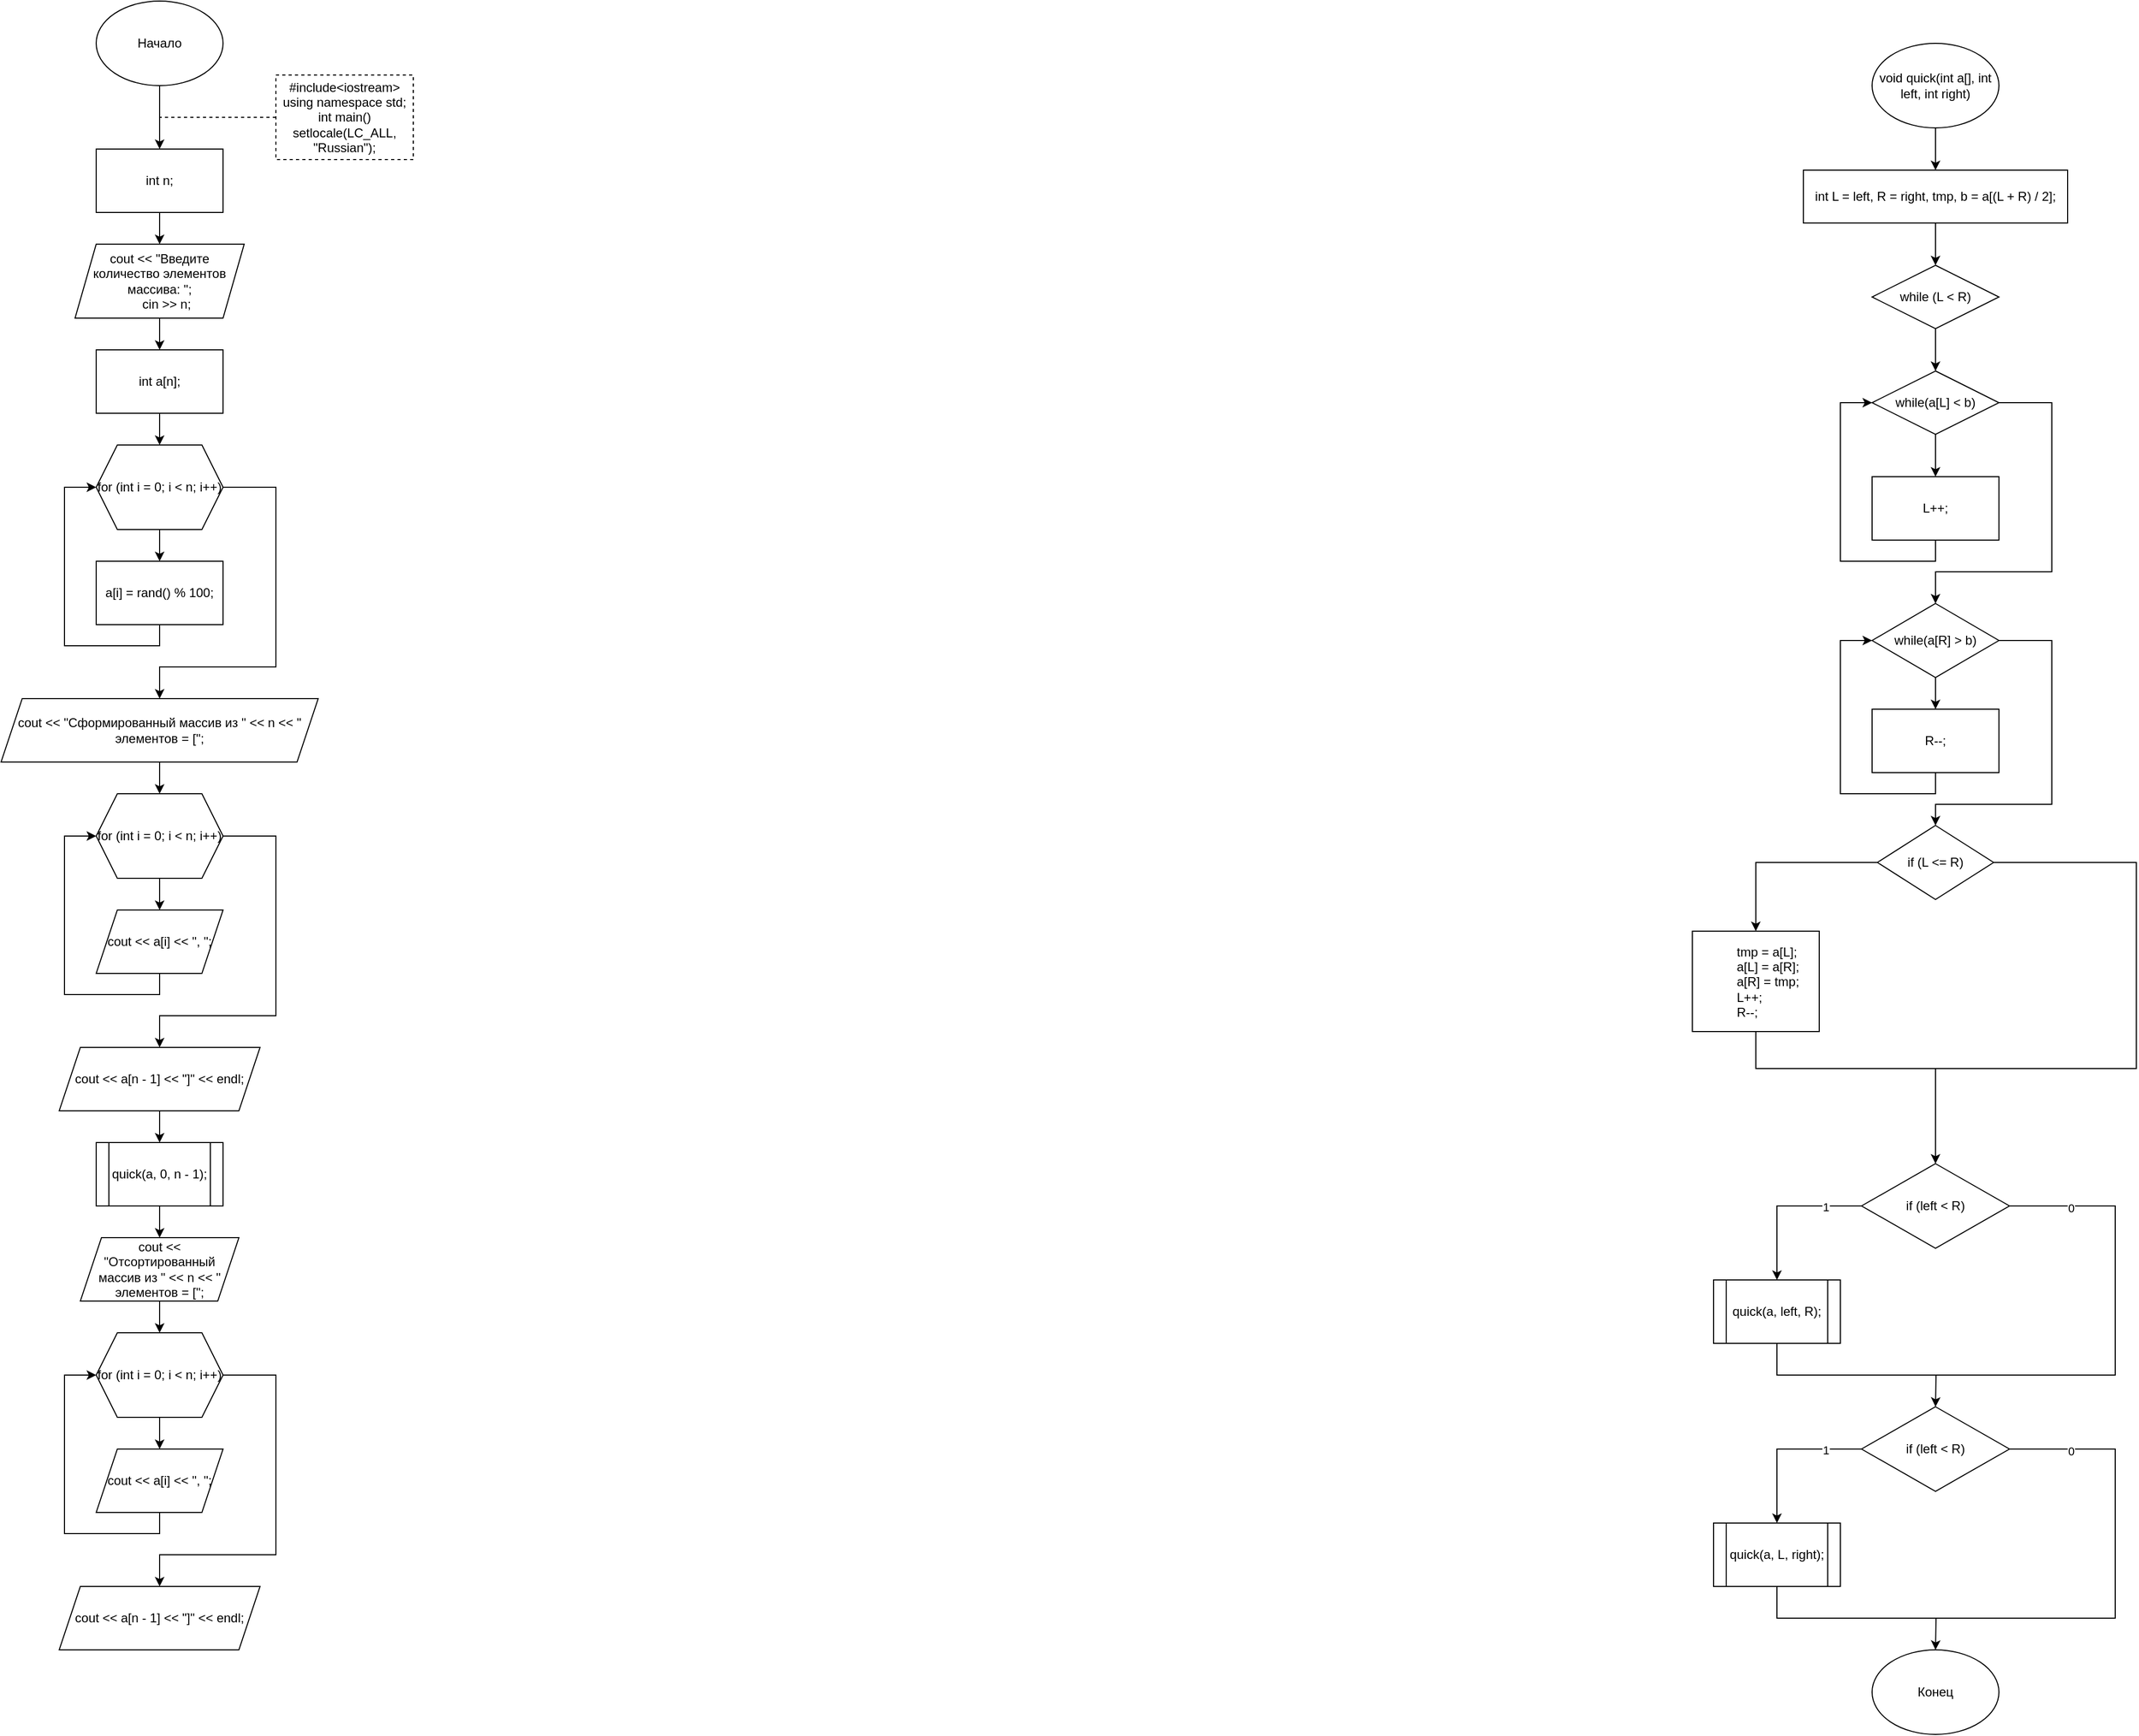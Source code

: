 <mxfile version="15.7.3" type="device"><diagram id="1Yac2J5C8sGvsy_Wsy27" name="Страница 1"><mxGraphModel dx="3673" dy="3017" grid="1" gridSize="10" guides="1" tooltips="1" connect="1" arrows="1" fold="1" page="1" pageScale="1" pageWidth="3300" pageHeight="4681" math="0" shadow="0"><root><mxCell id="0"/><mxCell id="1" parent="0"/><mxCell id="XAWHjFV3cMK2EFe53knv-2" value="" style="edgeStyle=orthogonalEdgeStyle;rounded=0;orthogonalLoop=1;jettySize=auto;html=1;" edge="1" parent="1" source="XAWHjFV3cMK2EFe53knv-3" target="XAWHjFV3cMK2EFe53knv-5"><mxGeometry relative="1" as="geometry"/></mxCell><mxCell id="XAWHjFV3cMK2EFe53knv-3" value="Начало" style="ellipse;whiteSpace=wrap;html=1;" vertex="1" parent="1"><mxGeometry x="350" y="70" width="120" height="80" as="geometry"/></mxCell><mxCell id="XAWHjFV3cMK2EFe53knv-4" value="" style="edgeStyle=orthogonalEdgeStyle;rounded=0;orthogonalLoop=1;jettySize=auto;html=1;" edge="1" parent="1" source="XAWHjFV3cMK2EFe53knv-5" target="XAWHjFV3cMK2EFe53knv-8"><mxGeometry relative="1" as="geometry"/></mxCell><mxCell id="XAWHjFV3cMK2EFe53knv-5" value="&lt;span&gt;&#9;&lt;/span&gt;int n;" style="rounded=0;whiteSpace=wrap;html=1;" vertex="1" parent="1"><mxGeometry x="350" y="210" width="120" height="60" as="geometry"/></mxCell><mxCell id="XAWHjFV3cMK2EFe53knv-6" value="&lt;div&gt;#include&amp;lt;iostream&amp;gt;&lt;/div&gt;&lt;div&gt;using namespace std;&lt;/div&gt;&lt;div&gt;int main()&lt;/div&gt;&lt;div&gt;setlocale(LC_ALL, &quot;Russian&quot;);&lt;/div&gt;" style="rounded=0;whiteSpace=wrap;html=1;dashed=1;" vertex="1" parent="1"><mxGeometry x="520" y="140" width="130" height="80" as="geometry"/></mxCell><mxCell id="XAWHjFV3cMK2EFe53knv-7" value="" style="endArrow=none;dashed=1;html=1;rounded=0;exitX=0;exitY=0.5;exitDx=0;exitDy=0;" edge="1" parent="1" source="XAWHjFV3cMK2EFe53knv-6"><mxGeometry width="50" height="50" relative="1" as="geometry"><mxPoint x="400" y="500" as="sourcePoint"/><mxPoint x="410" y="180" as="targetPoint"/></mxGeometry></mxCell><mxCell id="XAWHjFV3cMK2EFe53knv-22" value="" style="edgeStyle=orthogonalEdgeStyle;rounded=0;orthogonalLoop=1;jettySize=auto;html=1;" edge="1" parent="1" source="XAWHjFV3cMK2EFe53knv-8" target="XAWHjFV3cMK2EFe53knv-21"><mxGeometry relative="1" as="geometry"/></mxCell><mxCell id="XAWHjFV3cMK2EFe53knv-8" value="&lt;div&gt;cout &amp;lt;&amp;lt; &quot;Введите количество элементов массива: &quot;;&lt;/div&gt;&lt;div&gt;&amp;nbsp; &amp;nbsp; cin &amp;gt;&amp;gt; n;&lt;/div&gt;" style="shape=parallelogram;perimeter=parallelogramPerimeter;whiteSpace=wrap;html=1;fixedSize=1;" vertex="1" parent="1"><mxGeometry x="330" y="300" width="160" height="70" as="geometry"/></mxCell><mxCell id="XAWHjFV3cMK2EFe53knv-24" value="" style="edgeStyle=orthogonalEdgeStyle;rounded=0;orthogonalLoop=1;jettySize=auto;html=1;" edge="1" parent="1" source="XAWHjFV3cMK2EFe53knv-21" target="XAWHjFV3cMK2EFe53knv-23"><mxGeometry relative="1" as="geometry"/></mxCell><mxCell id="XAWHjFV3cMK2EFe53knv-21" value="int a[n];" style="whiteSpace=wrap;html=1;" vertex="1" parent="1"><mxGeometry x="350" y="400" width="120" height="60" as="geometry"/></mxCell><mxCell id="XAWHjFV3cMK2EFe53knv-26" value="" style="edgeStyle=orthogonalEdgeStyle;rounded=0;orthogonalLoop=1;jettySize=auto;html=1;" edge="1" parent="1" source="XAWHjFV3cMK2EFe53knv-23" target="XAWHjFV3cMK2EFe53knv-25"><mxGeometry relative="1" as="geometry"/></mxCell><mxCell id="XAWHjFV3cMK2EFe53knv-29" style="edgeStyle=orthogonalEdgeStyle;rounded=0;orthogonalLoop=1;jettySize=auto;html=1;entryX=0.5;entryY=0;entryDx=0;entryDy=0;" edge="1" parent="1" source="XAWHjFV3cMK2EFe53knv-23" target="XAWHjFV3cMK2EFe53knv-28"><mxGeometry relative="1" as="geometry"><Array as="points"><mxPoint x="520" y="530"/><mxPoint x="520" y="700"/><mxPoint x="410" y="700"/></Array></mxGeometry></mxCell><mxCell id="XAWHjFV3cMK2EFe53knv-23" value="for (int i = 0; i &amp;lt; n; i++)" style="shape=hexagon;perimeter=hexagonPerimeter2;whiteSpace=wrap;html=1;fixedSize=1;" vertex="1" parent="1"><mxGeometry x="350" y="490" width="120" height="80" as="geometry"/></mxCell><mxCell id="XAWHjFV3cMK2EFe53knv-27" style="edgeStyle=orthogonalEdgeStyle;rounded=0;orthogonalLoop=1;jettySize=auto;html=1;entryX=0;entryY=0.5;entryDx=0;entryDy=0;" edge="1" parent="1" source="XAWHjFV3cMK2EFe53knv-25" target="XAWHjFV3cMK2EFe53knv-23"><mxGeometry relative="1" as="geometry"><Array as="points"><mxPoint x="410" y="680"/><mxPoint x="320" y="680"/><mxPoint x="320" y="530"/></Array></mxGeometry></mxCell><mxCell id="XAWHjFV3cMK2EFe53knv-25" value="a[i] = rand() % 100;" style="rounded=0;whiteSpace=wrap;html=1;" vertex="1" parent="1"><mxGeometry x="350" y="600" width="120" height="60" as="geometry"/></mxCell><mxCell id="XAWHjFV3cMK2EFe53knv-35" value="" style="edgeStyle=orthogonalEdgeStyle;rounded=0;orthogonalLoop=1;jettySize=auto;html=1;" edge="1" parent="1" source="XAWHjFV3cMK2EFe53knv-28" target="XAWHjFV3cMK2EFe53knv-32"><mxGeometry relative="1" as="geometry"/></mxCell><mxCell id="XAWHjFV3cMK2EFe53knv-28" value="cout &amp;lt;&amp;lt; &quot;Сформированный массив из &quot; &amp;lt;&amp;lt; n &amp;lt;&amp;lt; &quot; элементов = [&quot;;" style="shape=parallelogram;perimeter=parallelogramPerimeter;whiteSpace=wrap;html=1;fixedSize=1;" vertex="1" parent="1"><mxGeometry x="260" y="730" width="300" height="60" as="geometry"/></mxCell><mxCell id="XAWHjFV3cMK2EFe53knv-30" value="" style="edgeStyle=orthogonalEdgeStyle;rounded=0;orthogonalLoop=1;jettySize=auto;html=1;" edge="1" parent="1" source="XAWHjFV3cMK2EFe53knv-32"><mxGeometry relative="1" as="geometry"><mxPoint x="410" y="930" as="targetPoint"/></mxGeometry></mxCell><mxCell id="XAWHjFV3cMK2EFe53knv-31" style="edgeStyle=orthogonalEdgeStyle;rounded=0;orthogonalLoop=1;jettySize=auto;html=1;entryX=0.5;entryY=0;entryDx=0;entryDy=0;" edge="1" parent="1" source="XAWHjFV3cMK2EFe53knv-32"><mxGeometry relative="1" as="geometry"><mxPoint x="410" y="1060" as="targetPoint"/><Array as="points"><mxPoint x="520" y="860"/><mxPoint x="520" y="1030"/><mxPoint x="410" y="1030"/></Array></mxGeometry></mxCell><mxCell id="XAWHjFV3cMK2EFe53knv-32" value="for (int i = 0; i &amp;lt; n; i++)" style="shape=hexagon;perimeter=hexagonPerimeter2;whiteSpace=wrap;html=1;fixedSize=1;" vertex="1" parent="1"><mxGeometry x="350" y="820" width="120" height="80" as="geometry"/></mxCell><mxCell id="XAWHjFV3cMK2EFe53knv-33" style="edgeStyle=orthogonalEdgeStyle;rounded=0;orthogonalLoop=1;jettySize=auto;html=1;entryX=0;entryY=0.5;entryDx=0;entryDy=0;" edge="1" parent="1" target="XAWHjFV3cMK2EFe53knv-32"><mxGeometry relative="1" as="geometry"><Array as="points"><mxPoint x="410" y="1010"/><mxPoint x="320" y="1010"/><mxPoint x="320" y="860"/></Array><mxPoint x="410" y="990" as="sourcePoint"/></mxGeometry></mxCell><mxCell id="XAWHjFV3cMK2EFe53knv-36" value="cout &amp;lt;&amp;lt; a[i] &amp;lt;&amp;lt; &quot;, &quot;;" style="shape=parallelogram;perimeter=parallelogramPerimeter;whiteSpace=wrap;html=1;fixedSize=1;" vertex="1" parent="1"><mxGeometry x="350" y="930" width="120" height="60" as="geometry"/></mxCell><mxCell id="XAWHjFV3cMK2EFe53knv-39" value="" style="edgeStyle=orthogonalEdgeStyle;rounded=0;orthogonalLoop=1;jettySize=auto;html=1;" edge="1" parent="1" source="XAWHjFV3cMK2EFe53knv-37" target="XAWHjFV3cMK2EFe53knv-38"><mxGeometry relative="1" as="geometry"/></mxCell><mxCell id="XAWHjFV3cMK2EFe53knv-37" value="cout &amp;lt;&amp;lt; a[n - 1] &amp;lt;&amp;lt; &quot;]&quot; &amp;lt;&amp;lt; endl;" style="shape=parallelogram;perimeter=parallelogramPerimeter;whiteSpace=wrap;html=1;fixedSize=1;" vertex="1" parent="1"><mxGeometry x="315" y="1060" width="190" height="60" as="geometry"/></mxCell><mxCell id="XAWHjFV3cMK2EFe53knv-41" value="" style="edgeStyle=orthogonalEdgeStyle;rounded=0;orthogonalLoop=1;jettySize=auto;html=1;" edge="1" parent="1" source="XAWHjFV3cMK2EFe53knv-38" target="XAWHjFV3cMK2EFe53knv-40"><mxGeometry relative="1" as="geometry"/></mxCell><mxCell id="XAWHjFV3cMK2EFe53knv-38" value="quick(a, 0, n - 1);" style="shape=process;whiteSpace=wrap;html=1;backgroundOutline=1;" vertex="1" parent="1"><mxGeometry x="350" y="1150" width="120" height="60" as="geometry"/></mxCell><mxCell id="XAWHjFV3cMK2EFe53knv-48" value="" style="edgeStyle=orthogonalEdgeStyle;rounded=0;orthogonalLoop=1;jettySize=auto;html=1;" edge="1" parent="1" source="XAWHjFV3cMK2EFe53knv-40" target="XAWHjFV3cMK2EFe53knv-44"><mxGeometry relative="1" as="geometry"/></mxCell><mxCell id="XAWHjFV3cMK2EFe53knv-40" value="cout &amp;lt;&amp;lt; &quot;Отсортированный массив из &quot; &amp;lt;&amp;lt; n &amp;lt;&amp;lt; &quot; элементов = [&quot;;" style="shape=parallelogram;perimeter=parallelogramPerimeter;whiteSpace=wrap;html=1;fixedSize=1;" vertex="1" parent="1"><mxGeometry x="335" y="1240" width="150" height="60" as="geometry"/></mxCell><mxCell id="XAWHjFV3cMK2EFe53knv-42" value="" style="edgeStyle=orthogonalEdgeStyle;rounded=0;orthogonalLoop=1;jettySize=auto;html=1;" edge="1" parent="1" source="XAWHjFV3cMK2EFe53knv-44"><mxGeometry relative="1" as="geometry"><mxPoint x="410" y="1440" as="targetPoint"/></mxGeometry></mxCell><mxCell id="XAWHjFV3cMK2EFe53knv-43" style="edgeStyle=orthogonalEdgeStyle;rounded=0;orthogonalLoop=1;jettySize=auto;html=1;entryX=0.5;entryY=0;entryDx=0;entryDy=0;" edge="1" parent="1" source="XAWHjFV3cMK2EFe53knv-44"><mxGeometry relative="1" as="geometry"><mxPoint x="410" y="1570" as="targetPoint"/><Array as="points"><mxPoint x="520" y="1370"/><mxPoint x="520" y="1540"/><mxPoint x="410" y="1540"/></Array></mxGeometry></mxCell><mxCell id="XAWHjFV3cMK2EFe53knv-44" value="for (int i = 0; i &amp;lt; n; i++)" style="shape=hexagon;perimeter=hexagonPerimeter2;whiteSpace=wrap;html=1;fixedSize=1;" vertex="1" parent="1"><mxGeometry x="350" y="1330" width="120" height="80" as="geometry"/></mxCell><mxCell id="XAWHjFV3cMK2EFe53knv-45" style="edgeStyle=orthogonalEdgeStyle;rounded=0;orthogonalLoop=1;jettySize=auto;html=1;entryX=0;entryY=0.5;entryDx=0;entryDy=0;" edge="1" parent="1" target="XAWHjFV3cMK2EFe53knv-44"><mxGeometry relative="1" as="geometry"><Array as="points"><mxPoint x="410" y="1520"/><mxPoint x="320" y="1520"/><mxPoint x="320" y="1370"/></Array><mxPoint x="410" y="1500" as="sourcePoint"/></mxGeometry></mxCell><mxCell id="XAWHjFV3cMK2EFe53knv-46" value="cout &amp;lt;&amp;lt; a[i] &amp;lt;&amp;lt; &quot;, &quot;;" style="shape=parallelogram;perimeter=parallelogramPerimeter;whiteSpace=wrap;html=1;fixedSize=1;" vertex="1" parent="1"><mxGeometry x="350" y="1440" width="120" height="60" as="geometry"/></mxCell><mxCell id="XAWHjFV3cMK2EFe53knv-47" value="cout &amp;lt;&amp;lt; a[n - 1] &amp;lt;&amp;lt; &quot;]&quot; &amp;lt;&amp;lt; endl;" style="shape=parallelogram;perimeter=parallelogramPerimeter;whiteSpace=wrap;html=1;fixedSize=1;" vertex="1" parent="1"><mxGeometry x="315" y="1570" width="190" height="60" as="geometry"/></mxCell><mxCell id="XAWHjFV3cMK2EFe53knv-51" value="" style="edgeStyle=orthogonalEdgeStyle;rounded=0;orthogonalLoop=1;jettySize=auto;html=1;" edge="1" parent="1" source="XAWHjFV3cMK2EFe53knv-49" target="XAWHjFV3cMK2EFe53knv-50"><mxGeometry relative="1" as="geometry"/></mxCell><mxCell id="XAWHjFV3cMK2EFe53knv-49" value="void quick(int a[], int left, int right)" style="ellipse;whiteSpace=wrap;html=1;" vertex="1" parent="1"><mxGeometry x="2030" y="110" width="120" height="80" as="geometry"/></mxCell><mxCell id="XAWHjFV3cMK2EFe53knv-53" value="" style="edgeStyle=orthogonalEdgeStyle;rounded=0;orthogonalLoop=1;jettySize=auto;html=1;" edge="1" parent="1" source="XAWHjFV3cMK2EFe53knv-50" target="XAWHjFV3cMK2EFe53knv-52"><mxGeometry relative="1" as="geometry"/></mxCell><mxCell id="XAWHjFV3cMK2EFe53knv-50" value="int L = left, R = right, tmp, b = a[(L + R) / 2];" style="rounded=0;whiteSpace=wrap;html=1;" vertex="1" parent="1"><mxGeometry x="1965" y="230" width="250" height="50" as="geometry"/></mxCell><mxCell id="XAWHjFV3cMK2EFe53knv-55" value="" style="edgeStyle=orthogonalEdgeStyle;rounded=0;orthogonalLoop=1;jettySize=auto;html=1;" edge="1" parent="1" source="XAWHjFV3cMK2EFe53knv-52" target="XAWHjFV3cMK2EFe53knv-54"><mxGeometry relative="1" as="geometry"/></mxCell><mxCell id="XAWHjFV3cMK2EFe53knv-52" value="while (L &amp;lt; R)" style="rhombus;whiteSpace=wrap;html=1;" vertex="1" parent="1"><mxGeometry x="2030" y="320" width="120" height="60" as="geometry"/></mxCell><mxCell id="XAWHjFV3cMK2EFe53knv-57" value="" style="edgeStyle=orthogonalEdgeStyle;rounded=0;orthogonalLoop=1;jettySize=auto;html=1;" edge="1" parent="1" source="XAWHjFV3cMK2EFe53knv-54" target="XAWHjFV3cMK2EFe53knv-56"><mxGeometry relative="1" as="geometry"/></mxCell><mxCell id="XAWHjFV3cMK2EFe53knv-60" value="" style="edgeStyle=orthogonalEdgeStyle;rounded=0;orthogonalLoop=1;jettySize=auto;html=1;" edge="1" parent="1" source="XAWHjFV3cMK2EFe53knv-54" target="XAWHjFV3cMK2EFe53knv-59"><mxGeometry relative="1" as="geometry"><Array as="points"><mxPoint x="2200" y="450"/><mxPoint x="2200" y="610"/><mxPoint x="2090" y="610"/></Array></mxGeometry></mxCell><mxCell id="XAWHjFV3cMK2EFe53knv-54" value="while(a[L] &amp;lt; b)" style="rhombus;whiteSpace=wrap;html=1;" vertex="1" parent="1"><mxGeometry x="2030" y="420" width="120" height="60" as="geometry"/></mxCell><mxCell id="XAWHjFV3cMK2EFe53knv-58" style="edgeStyle=orthogonalEdgeStyle;rounded=0;orthogonalLoop=1;jettySize=auto;html=1;entryX=0;entryY=0.5;entryDx=0;entryDy=0;" edge="1" parent="1" source="XAWHjFV3cMK2EFe53knv-56" target="XAWHjFV3cMK2EFe53knv-54"><mxGeometry relative="1" as="geometry"><Array as="points"><mxPoint x="2090" y="600"/><mxPoint x="2000" y="600"/><mxPoint x="2000" y="450"/></Array></mxGeometry></mxCell><mxCell id="XAWHjFV3cMK2EFe53knv-56" value="L++;" style="rounded=0;whiteSpace=wrap;html=1;" vertex="1" parent="1"><mxGeometry x="2030" y="520" width="120" height="60" as="geometry"/></mxCell><mxCell id="XAWHjFV3cMK2EFe53knv-62" value="" style="edgeStyle=orthogonalEdgeStyle;rounded=0;orthogonalLoop=1;jettySize=auto;html=1;" edge="1" parent="1" source="XAWHjFV3cMK2EFe53knv-59" target="XAWHjFV3cMK2EFe53knv-61"><mxGeometry relative="1" as="geometry"/></mxCell><mxCell id="XAWHjFV3cMK2EFe53knv-65" value="" style="edgeStyle=orthogonalEdgeStyle;rounded=0;orthogonalLoop=1;jettySize=auto;html=1;" edge="1" parent="1" source="XAWHjFV3cMK2EFe53knv-59" target="XAWHjFV3cMK2EFe53knv-64"><mxGeometry relative="1" as="geometry"><Array as="points"><mxPoint x="2200" y="675"/><mxPoint x="2200" y="830"/><mxPoint x="2090" y="830"/></Array></mxGeometry></mxCell><mxCell id="XAWHjFV3cMK2EFe53knv-59" value="while(a[R] &amp;gt; b)" style="rhombus;whiteSpace=wrap;html=1;" vertex="1" parent="1"><mxGeometry x="2030" y="640" width="120" height="70" as="geometry"/></mxCell><mxCell id="XAWHjFV3cMK2EFe53knv-63" style="edgeStyle=orthogonalEdgeStyle;rounded=0;orthogonalLoop=1;jettySize=auto;html=1;entryX=0;entryY=0.5;entryDx=0;entryDy=0;" edge="1" parent="1" source="XAWHjFV3cMK2EFe53knv-61" target="XAWHjFV3cMK2EFe53knv-59"><mxGeometry relative="1" as="geometry"><Array as="points"><mxPoint x="2090" y="820"/><mxPoint x="2000" y="820"/><mxPoint x="2000" y="675"/></Array></mxGeometry></mxCell><mxCell id="XAWHjFV3cMK2EFe53knv-61" value="R--;" style="whiteSpace=wrap;html=1;" vertex="1" parent="1"><mxGeometry x="2030" y="740" width="120" height="60" as="geometry"/></mxCell><mxCell id="XAWHjFV3cMK2EFe53knv-67" value="" style="edgeStyle=orthogonalEdgeStyle;rounded=0;orthogonalLoop=1;jettySize=auto;html=1;" edge="1" parent="1" source="XAWHjFV3cMK2EFe53knv-64" target="XAWHjFV3cMK2EFe53knv-66"><mxGeometry relative="1" as="geometry"/></mxCell><mxCell id="XAWHjFV3cMK2EFe53knv-64" value="if (L &amp;lt;= R)" style="rhombus;whiteSpace=wrap;html=1;" vertex="1" parent="1"><mxGeometry x="2035" y="850" width="110" height="70" as="geometry"/></mxCell><mxCell id="XAWHjFV3cMK2EFe53knv-69" value="" style="edgeStyle=orthogonalEdgeStyle;rounded=0;orthogonalLoop=1;jettySize=auto;html=1;exitX=0.5;exitY=1;exitDx=0;exitDy=0;" edge="1" parent="1" source="XAWHjFV3cMK2EFe53knv-66" target="XAWHjFV3cMK2EFe53knv-68"><mxGeometry relative="1" as="geometry"><Array as="points"><mxPoint x="1920" y="1080"/><mxPoint x="2090" y="1080"/></Array></mxGeometry></mxCell><mxCell id="XAWHjFV3cMK2EFe53knv-66" value="&lt;div&gt;&amp;nbsp; &amp;nbsp; &amp;nbsp; &amp;nbsp; &amp;nbsp; &amp;nbsp; tmp = a[L];&lt;/div&gt;&lt;div&gt;&amp;nbsp; &amp;nbsp; &amp;nbsp; &amp;nbsp; &amp;nbsp; &amp;nbsp; a[L] = a[R];&lt;/div&gt;&lt;div&gt;&amp;nbsp; &amp;nbsp; &amp;nbsp; &amp;nbsp; &amp;nbsp; &amp;nbsp; a[R] = tmp;&lt;/div&gt;&lt;div&gt;&amp;nbsp; &amp;nbsp; &amp;nbsp; &amp;nbsp; &amp;nbsp; &amp;nbsp; L++;&lt;/div&gt;&lt;div&gt;&amp;nbsp; &amp;nbsp; &amp;nbsp; &amp;nbsp; &amp;nbsp; &amp;nbsp; R--;&lt;/div&gt;" style="whiteSpace=wrap;html=1;align=left;" vertex="1" parent="1"><mxGeometry x="1860" y="950" width="120" height="95" as="geometry"/></mxCell><mxCell id="XAWHjFV3cMK2EFe53knv-72" value="" style="edgeStyle=orthogonalEdgeStyle;rounded=0;orthogonalLoop=1;jettySize=auto;html=1;" edge="1" parent="1" source="XAWHjFV3cMK2EFe53knv-68" target="XAWHjFV3cMK2EFe53knv-71"><mxGeometry relative="1" as="geometry"/></mxCell><mxCell id="XAWHjFV3cMK2EFe53knv-82" value="1" style="edgeLabel;html=1;align=center;verticalAlign=middle;resizable=0;points=[];" vertex="1" connectable="0" parent="XAWHjFV3cMK2EFe53knv-72"><mxGeometry x="-0.539" y="1" relative="1" as="geometry"><mxPoint as="offset"/></mxGeometry></mxCell><mxCell id="XAWHjFV3cMK2EFe53knv-68" value="if (left &amp;lt; R)" style="rhombus;whiteSpace=wrap;html=1;align=center;" vertex="1" parent="1"><mxGeometry x="2020" y="1170" width="140" height="80" as="geometry"/></mxCell><mxCell id="XAWHjFV3cMK2EFe53knv-70" value="" style="endArrow=none;html=1;rounded=0;entryX=1;entryY=0.5;entryDx=0;entryDy=0;" edge="1" parent="1" target="XAWHjFV3cMK2EFe53knv-64"><mxGeometry width="50" height="50" relative="1" as="geometry"><mxPoint x="2090" y="1080" as="sourcePoint"/><mxPoint x="2110" y="1030" as="targetPoint"/><Array as="points"><mxPoint x="2280" y="1080"/><mxPoint x="2280" y="885"/></Array></mxGeometry></mxCell><mxCell id="XAWHjFV3cMK2EFe53knv-74" value="" style="edgeStyle=orthogonalEdgeStyle;rounded=0;orthogonalLoop=1;jettySize=auto;html=1;exitX=0.5;exitY=1;exitDx=0;exitDy=0;" edge="1" parent="1" source="XAWHjFV3cMK2EFe53knv-71"><mxGeometry relative="1" as="geometry"><mxPoint x="2090" y="1400" as="targetPoint"/></mxGeometry></mxCell><mxCell id="XAWHjFV3cMK2EFe53knv-71" value="quick(a, left, R);" style="shape=process;whiteSpace=wrap;html=1;backgroundOutline=1;align=center;" vertex="1" parent="1"><mxGeometry x="1880" y="1280" width="120" height="60" as="geometry"/></mxCell><mxCell id="XAWHjFV3cMK2EFe53knv-75" value="" style="endArrow=none;html=1;rounded=0;entryX=1;entryY=0.5;entryDx=0;entryDy=0;" edge="1" parent="1" target="XAWHjFV3cMK2EFe53knv-68"><mxGeometry width="50" height="50" relative="1" as="geometry"><mxPoint x="2090" y="1370" as="sourcePoint"/><mxPoint x="2110" y="1300" as="targetPoint"/><Array as="points"><mxPoint x="2260" y="1370"/><mxPoint x="2260" y="1210"/></Array></mxGeometry></mxCell><mxCell id="XAWHjFV3cMK2EFe53knv-83" value="0" style="edgeLabel;html=1;align=center;verticalAlign=middle;resizable=0;points=[];" vertex="1" connectable="0" parent="XAWHjFV3cMK2EFe53knv-75"><mxGeometry x="0.733" y="2" relative="1" as="geometry"><mxPoint as="offset"/></mxGeometry></mxCell><mxCell id="XAWHjFV3cMK2EFe53knv-90" value="" style="edgeStyle=orthogonalEdgeStyle;rounded=0;orthogonalLoop=1;jettySize=auto;html=1;" edge="1" parent="1" source="XAWHjFV3cMK2EFe53knv-92" target="XAWHjFV3cMK2EFe53knv-94"><mxGeometry relative="1" as="geometry"/></mxCell><mxCell id="XAWHjFV3cMK2EFe53knv-91" value="1" style="edgeLabel;html=1;align=center;verticalAlign=middle;resizable=0;points=[];" vertex="1" connectable="0" parent="XAWHjFV3cMK2EFe53knv-90"><mxGeometry x="-0.539" y="1" relative="1" as="geometry"><mxPoint as="offset"/></mxGeometry></mxCell><mxCell id="XAWHjFV3cMK2EFe53knv-92" value="if (left &amp;lt; R)" style="rhombus;whiteSpace=wrap;html=1;align=center;" vertex="1" parent="1"><mxGeometry x="2020" y="1400" width="140" height="80" as="geometry"/></mxCell><mxCell id="XAWHjFV3cMK2EFe53knv-93" value="" style="edgeStyle=orthogonalEdgeStyle;rounded=0;orthogonalLoop=1;jettySize=auto;html=1;exitX=0.5;exitY=1;exitDx=0;exitDy=0;" edge="1" parent="1" source="XAWHjFV3cMK2EFe53knv-94"><mxGeometry relative="1" as="geometry"><mxPoint x="2090" y="1630" as="targetPoint"/></mxGeometry></mxCell><mxCell id="XAWHjFV3cMK2EFe53knv-94" value="quick(a, L, right);" style="shape=process;whiteSpace=wrap;html=1;backgroundOutline=1;align=center;" vertex="1" parent="1"><mxGeometry x="1880" y="1510" width="120" height="60" as="geometry"/></mxCell><mxCell id="XAWHjFV3cMK2EFe53knv-95" value="" style="endArrow=none;html=1;rounded=0;entryX=1;entryY=0.5;entryDx=0;entryDy=0;" edge="1" parent="1" target="XAWHjFV3cMK2EFe53knv-92"><mxGeometry width="50" height="50" relative="1" as="geometry"><mxPoint x="2090" y="1600" as="sourcePoint"/><mxPoint x="2110" y="1530" as="targetPoint"/><Array as="points"><mxPoint x="2260" y="1600"/><mxPoint x="2260" y="1440"/></Array></mxGeometry></mxCell><mxCell id="XAWHjFV3cMK2EFe53knv-96" value="0" style="edgeLabel;html=1;align=center;verticalAlign=middle;resizable=0;points=[];" vertex="1" connectable="0" parent="XAWHjFV3cMK2EFe53knv-95"><mxGeometry x="0.733" y="2" relative="1" as="geometry"><mxPoint as="offset"/></mxGeometry></mxCell><mxCell id="XAWHjFV3cMK2EFe53knv-97" value="Конец" style="ellipse;whiteSpace=wrap;html=1;align=center;" vertex="1" parent="1"><mxGeometry x="2030" y="1630" width="120" height="80" as="geometry"/></mxCell></root></mxGraphModel></diagram></mxfile>